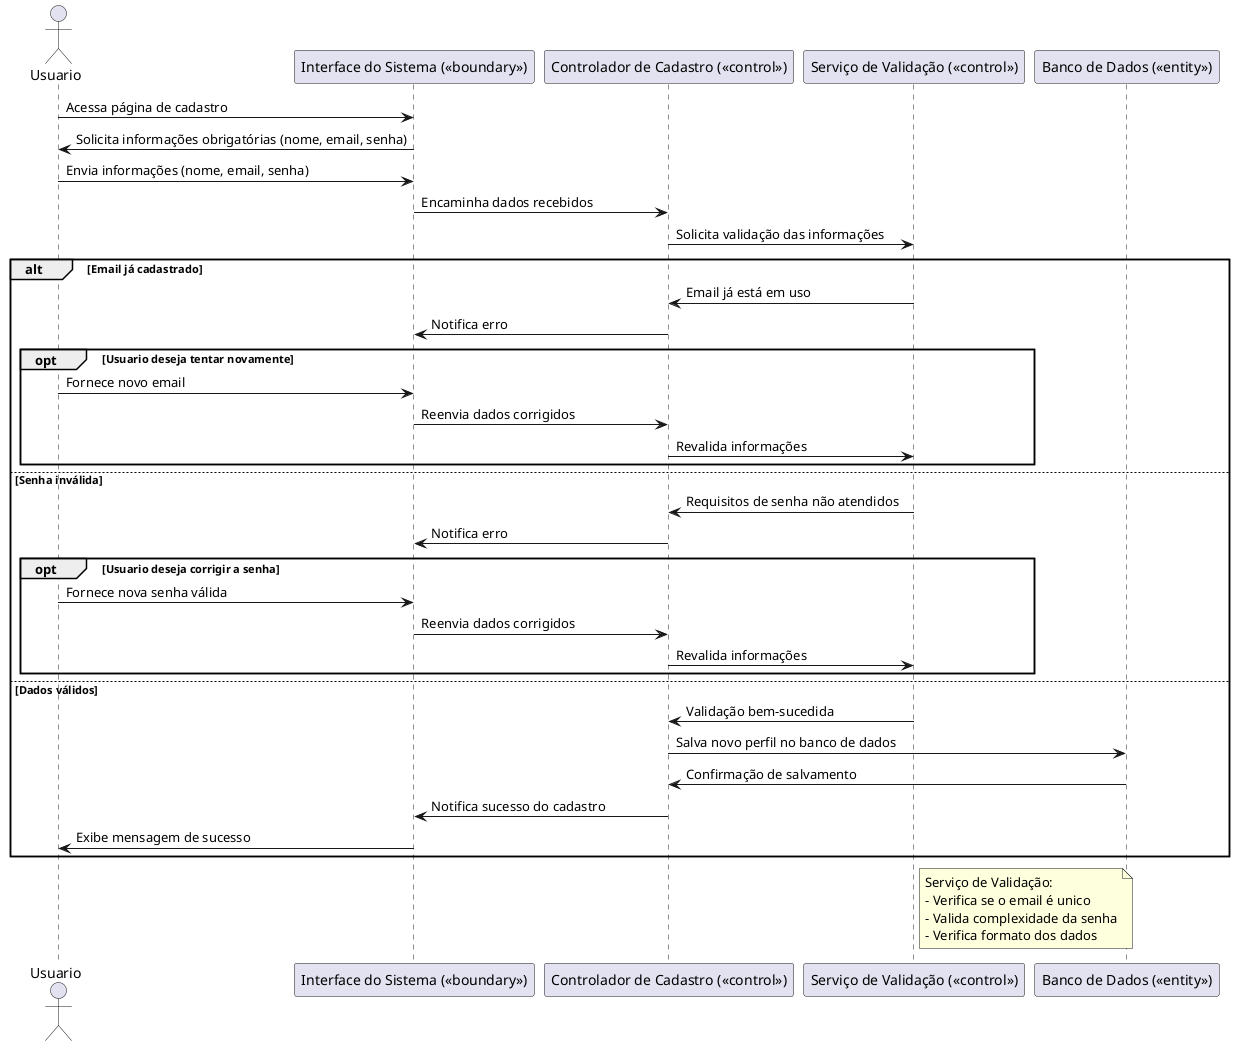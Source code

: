 @startuml
actor Usuario
participant "Interface do Sistema (<<boundary>>)" as Interface
participant "Controlador de Cadastro (<<control>>)" as Controlador
participant "Serviço de Validação (<<control>>)" as Validacao
participant "Banco de Dados (<<entity>>)" as Database


Usuario -> Interface: Acessa página de cadastro
Interface -> Usuario: Solicita informações obrigatórias (nome, email, senha)
Usuario -> Interface: Envia informações (nome, email, senha)
Interface -> Controlador: Encaminha dados recebidos
Controlador -> Validacao: Solicita validação das informações


alt Email já cadastrado
   Validacao -> Controlador: Email já está em uso
   Controlador -> Interface: Notifica erro
   opt Usuario deseja tentar novamente
       Usuario -> Interface: Fornece novo email
       Interface -> Controlador: Reenvia dados corrigidos
       Controlador -> Validacao: Revalida informações
   end
else Senha inválida
   Validacao -> Controlador: Requisitos de senha não atendidos
   Controlador -> Interface: Notifica erro
   opt Usuario deseja corrigir a senha 
       Usuario -> Interface: Fornece nova senha válida
       Interface -> Controlador: Reenvia dados corrigidos
       Controlador -> Validacao: Revalida informações
   end
else Dados válidos
   Validacao -> Controlador: Validação bem-sucedida
   Controlador -> Database: Salva novo perfil no banco de dados
   Database -> Controlador: Confirmação de salvamento
   Controlador -> Interface: Notifica sucesso do cadastro
   Interface -> Usuario: Exibe mensagem de sucesso
end
note right of Validacao
Serviço de Validação:
- Verifica se o email é unico
- Valida complexidade da senha
- Verifica formato dos dados
end note


@enduml